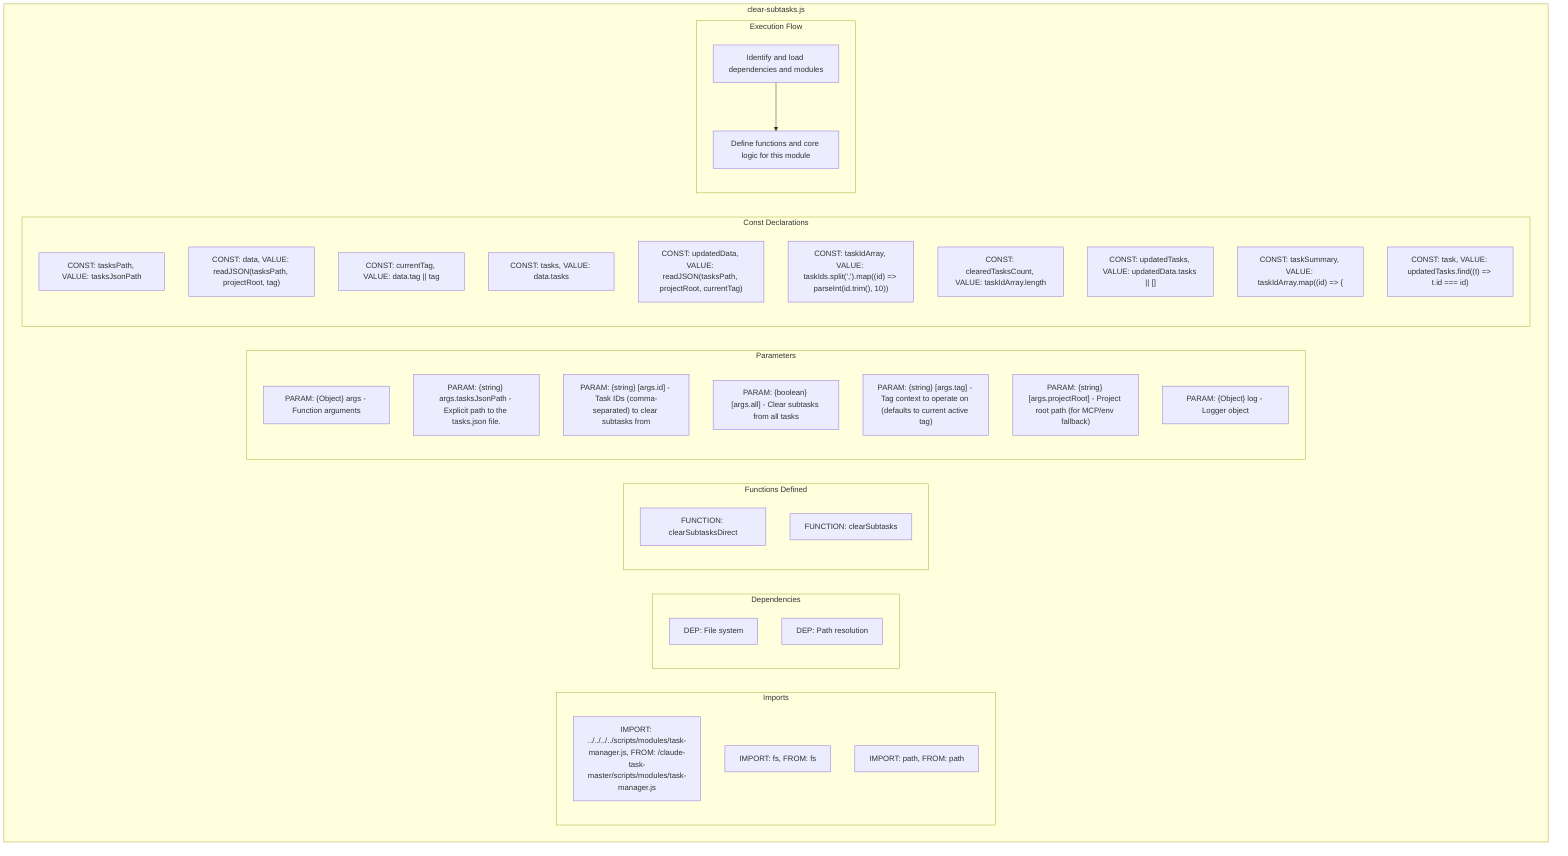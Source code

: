 flowchart TB
    subgraph Imports["Imports"]
        I1["IMPORT: ../../../../scripts/modules/task-manager.js, FROM: /claude-task-master/scripts/modules/task-manager.js"]
        I2["IMPORT: fs, FROM: fs"]
        I3["IMPORT: path, FROM: path"]
    end
    subgraph Dependencies["Dependencies"]
        D1["DEP: File system"]
        D2["DEP: Path resolution"]
    end
    subgraph FunctionsDefined["Functions Defined"]
        FU1["FUNCTION: clearSubtasksDirect"]
        FU2["FUNCTION: clearSubtasks"]
    end
    subgraph Parameters["Parameters"]
        P1["PARAM: {Object} args - Function arguments"]
        P2["PARAM: {string} args.tasksJsonPath - Explicit path to the tasks.json file."]
        P3["PARAM: {string} [args.id] - Task IDs (comma-separated) to clear subtasks from"]
        P4["PARAM: {boolean} [args.all] - Clear subtasks from all tasks"]
        P5["PARAM: {string} [args.tag] - Tag context to operate on (defaults to current active tag)"]
        P6["PARAM: {string} [args.projectRoot] - Project root path (for MCP/env fallback)"]
        P7["PARAM: {Object} log - Logger object"]
    end
    subgraph Constants["Const Declarations"]
        C1["CONST: tasksPath, VALUE: tasksJsonPath"]
        C2["CONST: data, VALUE: readJSON(tasksPath, projectRoot, tag)"]
        C3["CONST: currentTag, VALUE: data.tag || tag"]
        C4["CONST: tasks, VALUE: data.tasks"]
        C5["CONST: updatedData, VALUE: readJSON(tasksPath, projectRoot, currentTag)"]
        C6["CONST: taskIdArray, VALUE: taskIds.split(',').map((id) => parseInt(id.trim(), 10))"]
        C7["CONST: clearedTasksCount, VALUE: taskIdArray.length"]
        C8["CONST: updatedTasks, VALUE: updatedData.tasks || []"]
        C9["CONST: taskSummary, VALUE: taskIdArray.map((id) => {"]
        C10["CONST: task, VALUE: updatedTasks.find((t) => t.id === id)"]
    end
    subgraph ExecutionFlow["Execution Flow"]
        FL1["Identify and load dependencies and modules"]
        FL2["Define functions and core logic for this module"]
    end
    subgraph FileName["clear-subtasks.js"]
        Imports
        Dependencies
        FunctionsDefined
        Parameters
        Constants
        ExecutionFlow
    end
    FL1 --> FL2